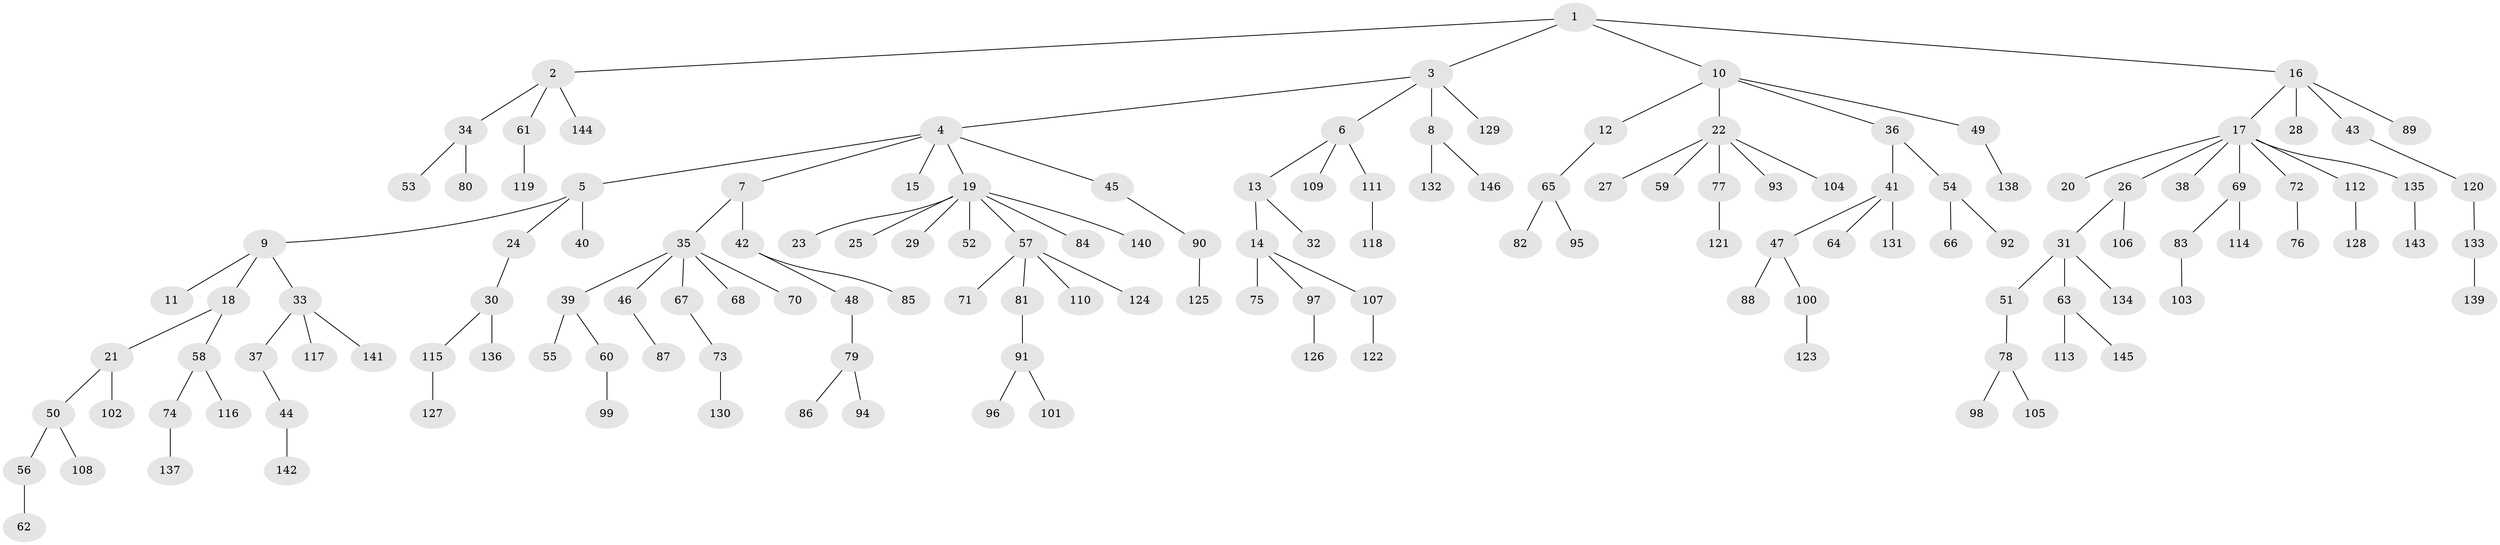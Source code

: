 // coarse degree distribution, {16: 0.0136986301369863, 6: 0.0547945205479452, 4: 0.0410958904109589, 5: 0.0136986301369863, 2: 0.2054794520547945, 1: 0.6164383561643836, 3: 0.0547945205479452}
// Generated by graph-tools (version 1.1) at 2025/19/03/04/25 18:19:12]
// undirected, 146 vertices, 145 edges
graph export_dot {
graph [start="1"]
  node [color=gray90,style=filled];
  1;
  2;
  3;
  4;
  5;
  6;
  7;
  8;
  9;
  10;
  11;
  12;
  13;
  14;
  15;
  16;
  17;
  18;
  19;
  20;
  21;
  22;
  23;
  24;
  25;
  26;
  27;
  28;
  29;
  30;
  31;
  32;
  33;
  34;
  35;
  36;
  37;
  38;
  39;
  40;
  41;
  42;
  43;
  44;
  45;
  46;
  47;
  48;
  49;
  50;
  51;
  52;
  53;
  54;
  55;
  56;
  57;
  58;
  59;
  60;
  61;
  62;
  63;
  64;
  65;
  66;
  67;
  68;
  69;
  70;
  71;
  72;
  73;
  74;
  75;
  76;
  77;
  78;
  79;
  80;
  81;
  82;
  83;
  84;
  85;
  86;
  87;
  88;
  89;
  90;
  91;
  92;
  93;
  94;
  95;
  96;
  97;
  98;
  99;
  100;
  101;
  102;
  103;
  104;
  105;
  106;
  107;
  108;
  109;
  110;
  111;
  112;
  113;
  114;
  115;
  116;
  117;
  118;
  119;
  120;
  121;
  122;
  123;
  124;
  125;
  126;
  127;
  128;
  129;
  130;
  131;
  132;
  133;
  134;
  135;
  136;
  137;
  138;
  139;
  140;
  141;
  142;
  143;
  144;
  145;
  146;
  1 -- 2;
  1 -- 3;
  1 -- 10;
  1 -- 16;
  2 -- 34;
  2 -- 61;
  2 -- 144;
  3 -- 4;
  3 -- 6;
  3 -- 8;
  3 -- 129;
  4 -- 5;
  4 -- 7;
  4 -- 15;
  4 -- 19;
  4 -- 45;
  5 -- 9;
  5 -- 24;
  5 -- 40;
  6 -- 13;
  6 -- 109;
  6 -- 111;
  7 -- 35;
  7 -- 42;
  8 -- 132;
  8 -- 146;
  9 -- 11;
  9 -- 18;
  9 -- 33;
  10 -- 12;
  10 -- 22;
  10 -- 36;
  10 -- 49;
  12 -- 65;
  13 -- 14;
  13 -- 32;
  14 -- 75;
  14 -- 97;
  14 -- 107;
  16 -- 17;
  16 -- 28;
  16 -- 43;
  16 -- 89;
  17 -- 20;
  17 -- 26;
  17 -- 38;
  17 -- 69;
  17 -- 72;
  17 -- 112;
  17 -- 135;
  18 -- 21;
  18 -- 58;
  19 -- 23;
  19 -- 25;
  19 -- 29;
  19 -- 52;
  19 -- 57;
  19 -- 84;
  19 -- 140;
  21 -- 50;
  21 -- 102;
  22 -- 27;
  22 -- 59;
  22 -- 77;
  22 -- 93;
  22 -- 104;
  24 -- 30;
  26 -- 31;
  26 -- 106;
  30 -- 115;
  30 -- 136;
  31 -- 51;
  31 -- 63;
  31 -- 134;
  33 -- 37;
  33 -- 117;
  33 -- 141;
  34 -- 53;
  34 -- 80;
  35 -- 39;
  35 -- 46;
  35 -- 67;
  35 -- 68;
  35 -- 70;
  36 -- 41;
  36 -- 54;
  37 -- 44;
  39 -- 55;
  39 -- 60;
  41 -- 47;
  41 -- 64;
  41 -- 131;
  42 -- 48;
  42 -- 85;
  43 -- 120;
  44 -- 142;
  45 -- 90;
  46 -- 87;
  47 -- 88;
  47 -- 100;
  48 -- 79;
  49 -- 138;
  50 -- 56;
  50 -- 108;
  51 -- 78;
  54 -- 66;
  54 -- 92;
  56 -- 62;
  57 -- 71;
  57 -- 81;
  57 -- 110;
  57 -- 124;
  58 -- 74;
  58 -- 116;
  60 -- 99;
  61 -- 119;
  63 -- 113;
  63 -- 145;
  65 -- 82;
  65 -- 95;
  67 -- 73;
  69 -- 83;
  69 -- 114;
  72 -- 76;
  73 -- 130;
  74 -- 137;
  77 -- 121;
  78 -- 98;
  78 -- 105;
  79 -- 86;
  79 -- 94;
  81 -- 91;
  83 -- 103;
  90 -- 125;
  91 -- 96;
  91 -- 101;
  97 -- 126;
  100 -- 123;
  107 -- 122;
  111 -- 118;
  112 -- 128;
  115 -- 127;
  120 -- 133;
  133 -- 139;
  135 -- 143;
}
